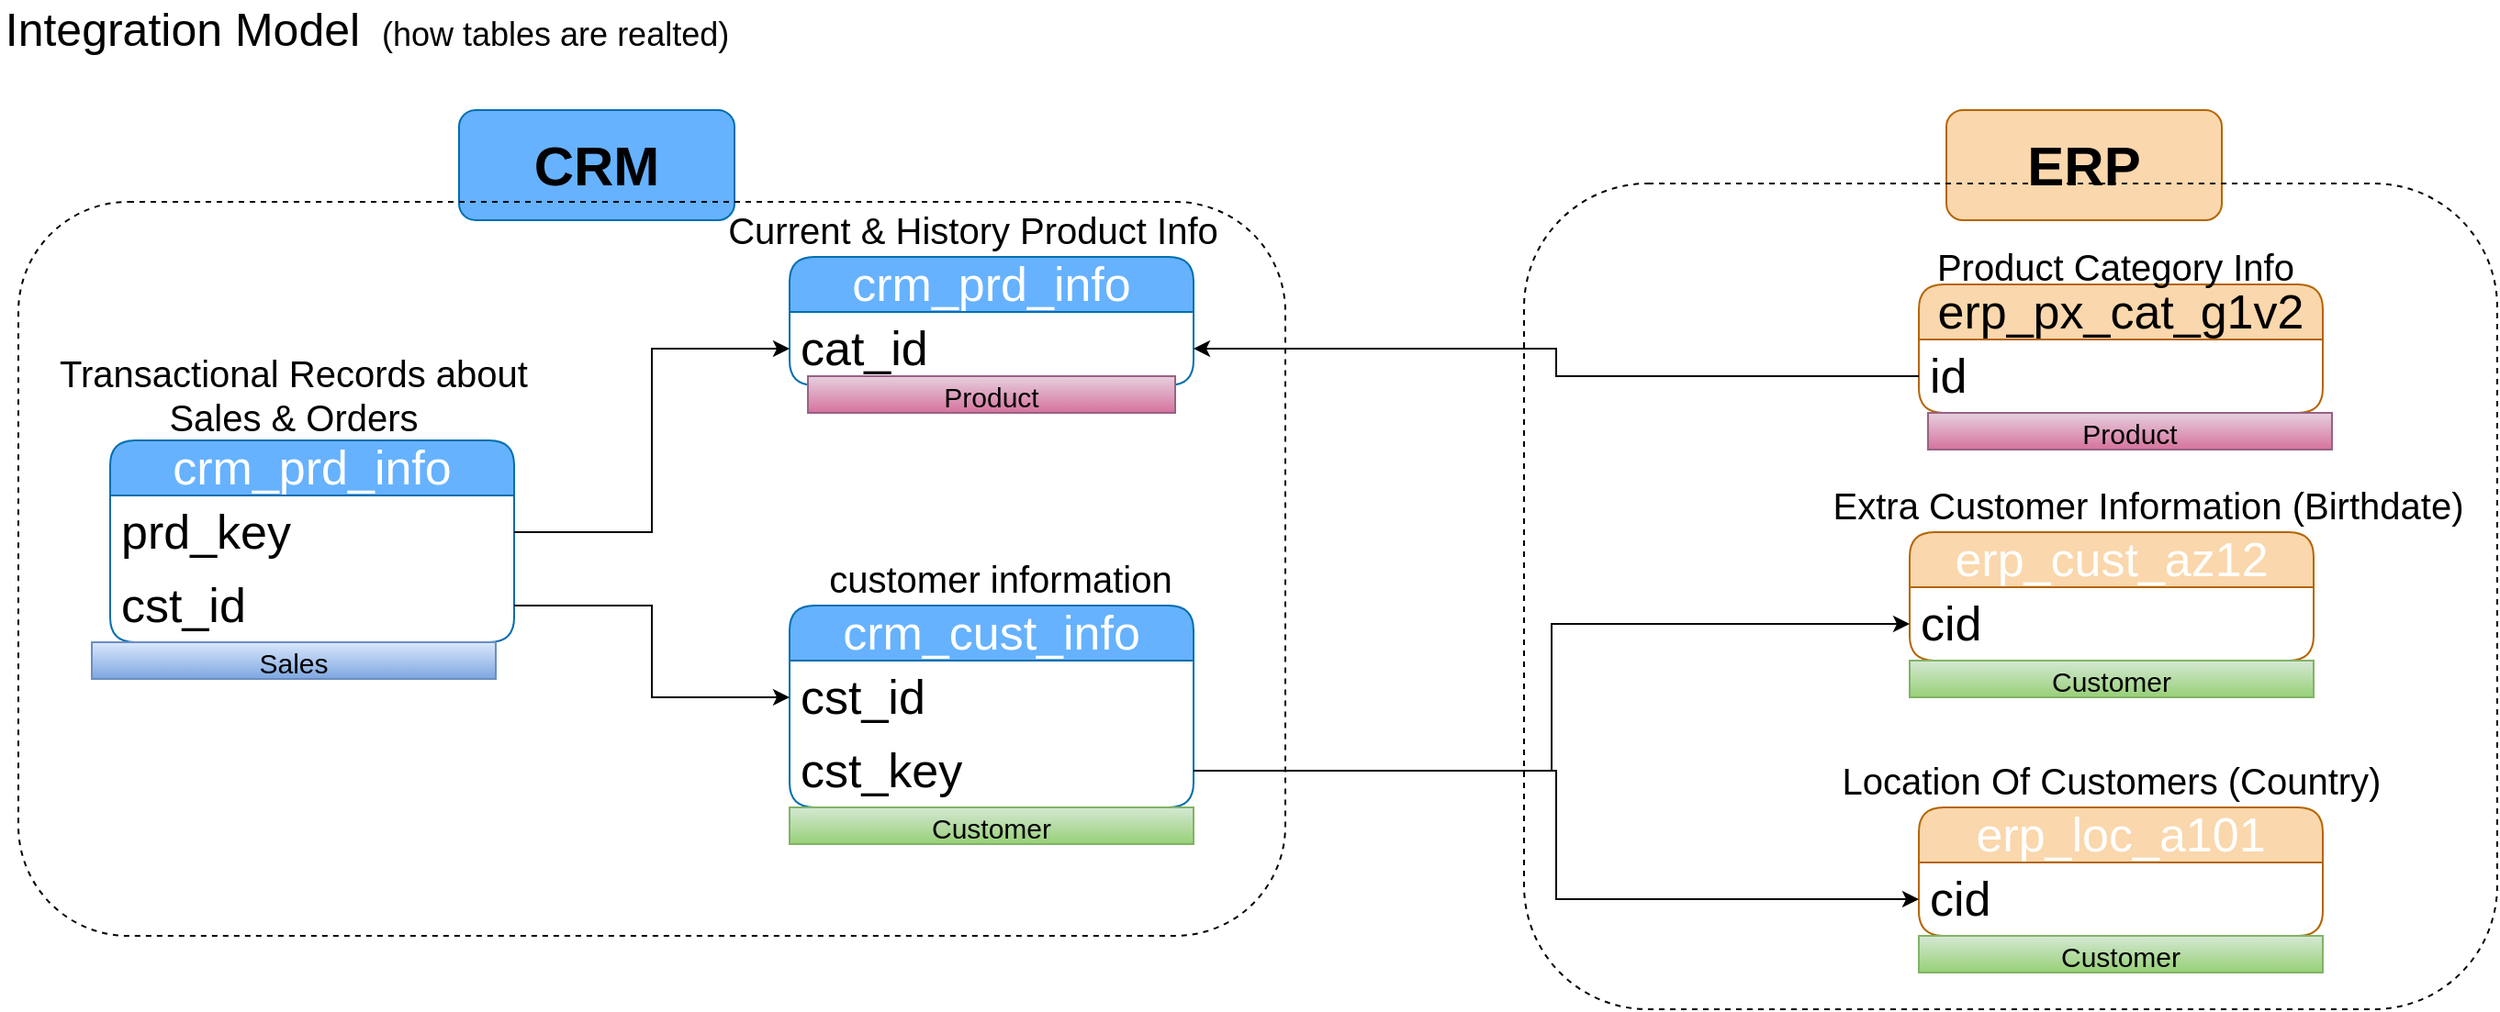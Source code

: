 <mxfile version="28.2.5">
  <diagram name="Page-1" id="OchrTeS6_LRVHXbLdTXT">
    <mxGraphModel dx="1426" dy="841" grid="1" gridSize="10" guides="1" tooltips="1" connect="1" arrows="1" fold="1" page="1" pageScale="1" pageWidth="850" pageHeight="1100" math="0" shadow="0">
      <root>
        <mxCell id="0" />
        <mxCell id="1" parent="0" />
        <mxCell id="bN_uJbtGvR0_EUDDC_ub-1" value="&lt;font style=&quot;font-size: 25px;&quot;&gt;Integration Model&amp;nbsp;&lt;/font&gt;&lt;font style=&quot;font-size: 18px;&quot;&gt; (how tables are realted)&lt;/font&gt;" style="text;html=1;align=center;verticalAlign=middle;whiteSpace=wrap;rounded=0;" parent="1" vertex="1">
          <mxGeometry x="10" y="10" width="400" height="30" as="geometry" />
        </mxCell>
        <mxCell id="bN_uJbtGvR0_EUDDC_ub-2" value="&lt;span style=&quot;background-color: transparent; color: light-dark(rgb(255, 255, 255), rgb(18, 18, 18));&quot;&gt;crm_cust_info&lt;/span&gt;" style="swimlane;fontStyle=0;childLayout=stackLayout;horizontal=1;startSize=30;horizontalStack=0;resizeParent=1;resizeParentMax=0;resizeLast=0;collapsible=1;marginBottom=0;whiteSpace=wrap;html=1;rounded=1;fillColor=#66B2FF;fontColor=#ffffff;strokeColor=#006EAF;fontSize=26;align=center;" parent="1" vertex="1">
          <mxGeometry x="440" y="340" width="220" height="110" as="geometry" />
        </mxCell>
        <mxCell id="bN_uJbtGvR0_EUDDC_ub-3" value="cst_id" style="text;strokeColor=none;fillColor=none;align=left;verticalAlign=middle;spacingLeft=4;spacingRight=4;overflow=hidden;points=[[0,0.5],[1,0.5]];portConstraint=eastwest;rotatable=0;whiteSpace=wrap;html=1;fontSize=26;" parent="bN_uJbtGvR0_EUDDC_ub-2" vertex="1">
          <mxGeometry y="30" width="220" height="40" as="geometry" />
        </mxCell>
        <mxCell id="bN_uJbtGvR0_EUDDC_ub-20" value="cst_key" style="text;strokeColor=none;fillColor=none;align=left;verticalAlign=middle;spacingLeft=4;spacingRight=4;overflow=hidden;points=[[0,0.5],[1,0.5]];portConstraint=eastwest;rotatable=0;whiteSpace=wrap;html=1;fontSize=26;" parent="bN_uJbtGvR0_EUDDC_ub-2" vertex="1">
          <mxGeometry y="70" width="220" height="40" as="geometry" />
        </mxCell>
        <mxCell id="bN_uJbtGvR0_EUDDC_ub-6" value="&lt;font style=&quot;font-size: 20px;&quot;&gt;customer information&lt;/font&gt;" style="text;html=1;align=center;verticalAlign=middle;whiteSpace=wrap;rounded=0;" parent="1" vertex="1">
          <mxGeometry x="460" y="310" width="190" height="30" as="geometry" />
        </mxCell>
        <mxCell id="bN_uJbtGvR0_EUDDC_ub-8" value="&lt;span style=&quot;background-color: transparent; color: light-dark(rgb(255, 255, 255), rgb(18, 18, 18));&quot;&gt;crm_prd_info&lt;/span&gt;" style="swimlane;fontStyle=0;childLayout=stackLayout;horizontal=1;startSize=30;horizontalStack=0;resizeParent=1;resizeParentMax=0;resizeLast=0;collapsible=1;marginBottom=0;whiteSpace=wrap;html=1;rounded=1;fillColor=#66B2FF;fontColor=#ffffff;strokeColor=#006EAF;fontSize=26;align=center;" parent="1" vertex="1">
          <mxGeometry x="440" y="150" width="220" height="70" as="geometry" />
        </mxCell>
        <mxCell id="bN_uJbtGvR0_EUDDC_ub-9" value="cat_id" style="text;strokeColor=none;fillColor=none;align=left;verticalAlign=middle;spacingLeft=4;spacingRight=4;overflow=hidden;points=[[0,0.5],[1,0.5]];portConstraint=eastwest;rotatable=0;whiteSpace=wrap;html=1;fontSize=26;" parent="bN_uJbtGvR0_EUDDC_ub-8" vertex="1">
          <mxGeometry y="30" width="220" height="40" as="geometry" />
        </mxCell>
        <mxCell id="bN_uJbtGvR0_EUDDC_ub-10" value="&lt;font style=&quot;font-size: 20px;&quot;&gt;Current &amp;amp; History Product Info&lt;/font&gt;" style="text;html=1;align=center;verticalAlign=middle;whiteSpace=wrap;rounded=0;" parent="1" vertex="1">
          <mxGeometry x="400" y="120" width="280" height="30" as="geometry" />
        </mxCell>
        <mxCell id="bN_uJbtGvR0_EUDDC_ub-11" value="&lt;span style=&quot;background-color: transparent; color: light-dark(rgb(255, 255, 255), rgb(18, 18, 18));&quot;&gt;crm_prd_info&lt;/span&gt;" style="swimlane;fontStyle=0;childLayout=stackLayout;horizontal=1;startSize=30;horizontalStack=0;resizeParent=1;resizeParentMax=0;resizeLast=0;collapsible=1;marginBottom=0;whiteSpace=wrap;html=1;rounded=1;fillColor=#66B2FF;fontColor=#ffffff;strokeColor=#006EAF;fontSize=26;align=center;" parent="1" vertex="1">
          <mxGeometry x="70" y="250" width="220" height="110" as="geometry" />
        </mxCell>
        <mxCell id="bN_uJbtGvR0_EUDDC_ub-12" value="prd_key" style="text;strokeColor=none;fillColor=none;align=left;verticalAlign=middle;spacingLeft=4;spacingRight=4;overflow=hidden;points=[[0,0.5],[1,0.5]];portConstraint=eastwest;rotatable=0;whiteSpace=wrap;html=1;fontSize=26;" parent="bN_uJbtGvR0_EUDDC_ub-11" vertex="1">
          <mxGeometry y="30" width="220" height="40" as="geometry" />
        </mxCell>
        <mxCell id="bN_uJbtGvR0_EUDDC_ub-14" value="cst_id" style="text;strokeColor=none;fillColor=none;align=left;verticalAlign=middle;spacingLeft=4;spacingRight=4;overflow=hidden;points=[[0,0.5],[1,0.5]];portConstraint=eastwest;rotatable=0;whiteSpace=wrap;html=1;fontSize=26;" parent="bN_uJbtGvR0_EUDDC_ub-11" vertex="1">
          <mxGeometry y="70" width="220" height="40" as="geometry" />
        </mxCell>
        <mxCell id="bN_uJbtGvR0_EUDDC_ub-13" value="&lt;font style=&quot;font-size: 20px;&quot;&gt;Transactional Records about Sales &amp;amp; Orders&lt;/font&gt;" style="text;html=1;align=center;verticalAlign=middle;whiteSpace=wrap;rounded=0;" parent="1" vertex="1">
          <mxGeometry x="30" y="210" width="280" height="30" as="geometry" />
        </mxCell>
        <mxCell id="bN_uJbtGvR0_EUDDC_ub-15" style="edgeStyle=orthogonalEdgeStyle;rounded=0;orthogonalLoop=1;jettySize=auto;html=1;entryX=0;entryY=0.5;entryDx=0;entryDy=0;" parent="1" source="bN_uJbtGvR0_EUDDC_ub-14" target="bN_uJbtGvR0_EUDDC_ub-3" edge="1">
          <mxGeometry relative="1" as="geometry" />
        </mxCell>
        <mxCell id="bN_uJbtGvR0_EUDDC_ub-16" style="edgeStyle=orthogonalEdgeStyle;rounded=0;orthogonalLoop=1;jettySize=auto;html=1;entryX=0;entryY=0.5;entryDx=0;entryDy=0;" parent="1" source="bN_uJbtGvR0_EUDDC_ub-12" target="bN_uJbtGvR0_EUDDC_ub-9" edge="1">
          <mxGeometry relative="1" as="geometry" />
        </mxCell>
        <mxCell id="bN_uJbtGvR0_EUDDC_ub-17" value="&lt;span style=&quot;background-color: transparent; color: light-dark(rgb(255, 255, 255), rgb(18, 18, 18));&quot;&gt;erp_cust_az12&lt;/span&gt;" style="swimlane;fontStyle=0;childLayout=stackLayout;horizontal=1;startSize=30;horizontalStack=0;resizeParent=1;resizeParentMax=0;resizeLast=0;collapsible=1;marginBottom=0;whiteSpace=wrap;html=1;rounded=1;fillColor=#fad7ac;strokeColor=#b46504;fontSize=26;align=center;" parent="1" vertex="1">
          <mxGeometry x="1050" y="300" width="220" height="70" as="geometry" />
        </mxCell>
        <mxCell id="bN_uJbtGvR0_EUDDC_ub-18" value="cid" style="text;strokeColor=none;fillColor=none;align=left;verticalAlign=middle;spacingLeft=4;spacingRight=4;overflow=hidden;points=[[0,0.5],[1,0.5]];portConstraint=eastwest;rotatable=0;whiteSpace=wrap;html=1;fontSize=26;" parent="bN_uJbtGvR0_EUDDC_ub-17" vertex="1">
          <mxGeometry y="30" width="220" height="40" as="geometry" />
        </mxCell>
        <mxCell id="bN_uJbtGvR0_EUDDC_ub-19" value="&lt;font style=&quot;font-size: 20px;&quot;&gt;Extra Customer Information (Birthdate)&lt;/font&gt;" style="text;html=1;align=center;verticalAlign=middle;whiteSpace=wrap;rounded=0;" parent="1" vertex="1">
          <mxGeometry x="1000" y="270" width="360" height="30" as="geometry" />
        </mxCell>
        <mxCell id="bN_uJbtGvR0_EUDDC_ub-21" style="edgeStyle=orthogonalEdgeStyle;rounded=0;orthogonalLoop=1;jettySize=auto;html=1;entryX=0;entryY=0.5;entryDx=0;entryDy=0;" parent="1" source="bN_uJbtGvR0_EUDDC_ub-20" target="bN_uJbtGvR0_EUDDC_ub-18" edge="1">
          <mxGeometry relative="1" as="geometry" />
        </mxCell>
        <mxCell id="bN_uJbtGvR0_EUDDC_ub-22" value="&lt;span style=&quot;background-color: transparent; color: light-dark(rgb(255, 255, 255), rgb(18, 18, 18));&quot;&gt;erp_loc_a101&lt;/span&gt;" style="swimlane;fontStyle=0;childLayout=stackLayout;horizontal=1;startSize=30;horizontalStack=0;resizeParent=1;resizeParentMax=0;resizeLast=0;collapsible=1;marginBottom=0;whiteSpace=wrap;html=1;rounded=1;fillColor=#fad7ac;strokeColor=#b46504;fontSize=26;align=center;" parent="1" vertex="1">
          <mxGeometry x="1055" y="450" width="220" height="70" as="geometry" />
        </mxCell>
        <mxCell id="bN_uJbtGvR0_EUDDC_ub-23" value="cid" style="text;strokeColor=none;fillColor=none;align=left;verticalAlign=middle;spacingLeft=4;spacingRight=4;overflow=hidden;points=[[0,0.5],[1,0.5]];portConstraint=eastwest;rotatable=0;whiteSpace=wrap;html=1;fontSize=26;" parent="bN_uJbtGvR0_EUDDC_ub-22" vertex="1">
          <mxGeometry y="30" width="220" height="40" as="geometry" />
        </mxCell>
        <mxCell id="bN_uJbtGvR0_EUDDC_ub-24" value="&lt;font style=&quot;font-size: 20px;&quot;&gt;Location Of Customers (Country)&lt;/font&gt;" style="text;html=1;align=center;verticalAlign=middle;whiteSpace=wrap;rounded=0;" parent="1" vertex="1">
          <mxGeometry x="980" y="420" width="360" height="30" as="geometry" />
        </mxCell>
        <mxCell id="bN_uJbtGvR0_EUDDC_ub-26" value="&lt;font style=&quot;color: rgb(0, 0, 0);&quot;&gt;erp_px_cat_g1v2&lt;/font&gt;" style="swimlane;fontStyle=0;childLayout=stackLayout;horizontal=1;startSize=30;horizontalStack=0;resizeParent=1;resizeParentMax=0;resizeLast=0;collapsible=1;marginBottom=0;whiteSpace=wrap;html=1;rounded=1;fillColor=#fad7ac;strokeColor=#b46504;fontSize=26;align=center;" parent="1" vertex="1">
          <mxGeometry x="1055" y="165" width="220" height="70" as="geometry" />
        </mxCell>
        <mxCell id="bN_uJbtGvR0_EUDDC_ub-27" value="id" style="text;strokeColor=none;fillColor=none;align=left;verticalAlign=middle;spacingLeft=4;spacingRight=4;overflow=hidden;points=[[0,0.5],[1,0.5]];portConstraint=eastwest;rotatable=0;whiteSpace=wrap;html=1;fontSize=26;" parent="bN_uJbtGvR0_EUDDC_ub-26" vertex="1">
          <mxGeometry y="30" width="220" height="40" as="geometry" />
        </mxCell>
        <mxCell id="bN_uJbtGvR0_EUDDC_ub-28" value="&lt;span style=&quot;font-size: 20px;&quot;&gt;Product Category Info&amp;nbsp;&lt;/span&gt;" style="text;html=1;align=center;verticalAlign=middle;whiteSpace=wrap;rounded=0;" parent="1" vertex="1">
          <mxGeometry x="985" y="140" width="360" height="30" as="geometry" />
        </mxCell>
        <mxCell id="bN_uJbtGvR0_EUDDC_ub-29" style="edgeStyle=orthogonalEdgeStyle;rounded=0;orthogonalLoop=1;jettySize=auto;html=1;entryX=1;entryY=0.5;entryDx=0;entryDy=0;" parent="1" source="bN_uJbtGvR0_EUDDC_ub-27" target="bN_uJbtGvR0_EUDDC_ub-9" edge="1">
          <mxGeometry relative="1" as="geometry" />
        </mxCell>
        <mxCell id="bN_uJbtGvR0_EUDDC_ub-31" value="&lt;font style=&quot;font-size: 30px; color: rgb(0, 0, 0);&quot;&gt;&lt;b&gt;CRM&lt;/b&gt;&lt;/font&gt;" style="rounded=1;whiteSpace=wrap;html=1;fillColor=#66B2FF;fontColor=#ffffff;strokeColor=#006EAF;" parent="1" vertex="1">
          <mxGeometry x="260" y="70" width="150" height="60" as="geometry" />
        </mxCell>
        <mxCell id="bN_uJbtGvR0_EUDDC_ub-35" value="&lt;font style=&quot;font-size: 30px; color: rgb(0, 0, 0);&quot;&gt;&lt;b&gt;ERP&lt;/b&gt;&lt;/font&gt;" style="rounded=1;whiteSpace=wrap;html=1;fillColor=#fad7ac;strokeColor=#b46504;" parent="1" vertex="1">
          <mxGeometry x="1070" y="70" width="150" height="60" as="geometry" />
        </mxCell>
        <mxCell id="bN_uJbtGvR0_EUDDC_ub-36" value="" style="rounded=1;whiteSpace=wrap;html=1;fillColor=none;dashed=1;" parent="1" vertex="1">
          <mxGeometry x="840" y="110" width="530" height="450" as="geometry" />
        </mxCell>
        <mxCell id="_EiGSTVvqYVk6iuPzEWj-1" value="&lt;font style=&quot;font-size: 15px;&quot;&gt;Product&lt;/font&gt;" style="text;html=1;strokeColor=#996185;fillColor=#e6d0de;align=center;verticalAlign=middle;whiteSpace=wrap;overflow=hidden;gradientColor=#d5739d;" vertex="1" parent="1">
          <mxGeometry x="450" y="215" width="200" height="20" as="geometry" />
        </mxCell>
        <mxCell id="_EiGSTVvqYVk6iuPzEWj-2" value="&lt;font style=&quot;font-size: 15px;&quot;&gt;Product&lt;/font&gt;" style="text;html=1;strokeColor=#996185;fillColor=#e6d0de;align=center;verticalAlign=middle;whiteSpace=wrap;overflow=hidden;gradientColor=#d5739d;" vertex="1" parent="1">
          <mxGeometry x="1060" y="235" width="220" height="20" as="geometry" />
        </mxCell>
        <mxCell id="_EiGSTVvqYVk6iuPzEWj-3" value="&lt;font style=&quot;font-size: 15px;&quot;&gt;Customer&lt;/font&gt;" style="text;html=1;strokeColor=#82b366;fillColor=#d5e8d4;align=center;verticalAlign=middle;whiteSpace=wrap;overflow=hidden;gradientColor=#97d077;" vertex="1" parent="1">
          <mxGeometry x="440" y="450" width="220" height="20" as="geometry" />
        </mxCell>
        <mxCell id="_EiGSTVvqYVk6iuPzEWj-4" value="&lt;font style=&quot;font-size: 15px;&quot;&gt;Customer&lt;/font&gt;" style="text;html=1;strokeColor=#82b366;fillColor=#d5e8d4;align=center;verticalAlign=middle;whiteSpace=wrap;overflow=hidden;gradientColor=#97d077;" vertex="1" parent="1">
          <mxGeometry x="1050" y="370" width="220" height="20" as="geometry" />
        </mxCell>
        <mxCell id="_EiGSTVvqYVk6iuPzEWj-5" value="&lt;font style=&quot;font-size: 15px;&quot;&gt;Customer&lt;/font&gt;" style="text;html=1;strokeColor=#82b366;fillColor=#d5e8d4;align=center;verticalAlign=middle;whiteSpace=wrap;overflow=hidden;gradientColor=#97d077;" vertex="1" parent="1">
          <mxGeometry x="1055" y="520" width="220" height="20" as="geometry" />
        </mxCell>
        <mxCell id="_EiGSTVvqYVk6iuPzEWj-6" value="&lt;font style=&quot;font-size: 15px;&quot;&gt;Sales&lt;/font&gt;" style="text;html=1;strokeColor=#6c8ebf;fillColor=#dae8fc;align=center;verticalAlign=middle;whiteSpace=wrap;overflow=hidden;gradientColor=#7ea6e0;" vertex="1" parent="1">
          <mxGeometry x="60" y="360" width="220" height="20" as="geometry" />
        </mxCell>
        <mxCell id="_EiGSTVvqYVk6iuPzEWj-9" style="edgeStyle=orthogonalEdgeStyle;rounded=0;orthogonalLoop=1;jettySize=auto;html=1;" edge="1" parent="1" source="bN_uJbtGvR0_EUDDC_ub-20" target="bN_uJbtGvR0_EUDDC_ub-23">
          <mxGeometry relative="1" as="geometry" />
        </mxCell>
        <mxCell id="_EiGSTVvqYVk6iuPzEWj-10" value="" style="rounded=1;whiteSpace=wrap;html=1;fillColor=none;dashed=1;" vertex="1" parent="1">
          <mxGeometry x="20" y="120" width="690" height="400" as="geometry" />
        </mxCell>
      </root>
    </mxGraphModel>
  </diagram>
</mxfile>
